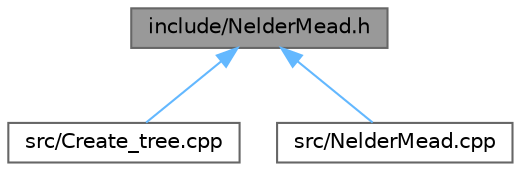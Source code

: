 digraph "include/NelderMead.h"
{
 // LATEX_PDF_SIZE
  bgcolor="transparent";
  edge [fontname=Helvetica,fontsize=10,labelfontname=Helvetica,labelfontsize=10];
  node [fontname=Helvetica,fontsize=10,shape=box,height=0.2,width=0.4];
  Node1 [id="Node000001",label="include/NelderMead.h",height=0.2,width=0.4,color="gray40", fillcolor="grey60", style="filled", fontcolor="black",tooltip="API для работы с деревьями выражений и переменными"];
  Node1 -> Node2 [id="edge1_Node000001_Node000002",dir="back",color="steelblue1",style="solid",tooltip=" "];
  Node2 [id="Node000002",label="src/Create_tree.cpp",height=0.2,width=0.4,color="grey40", fillcolor="white", style="filled",URL="$_create__tree_8cpp.html",tooltip=" "];
  Node1 -> Node3 [id="edge2_Node000001_Node000003",dir="back",color="steelblue1",style="solid",tooltip=" "];
  Node3 [id="Node000003",label="src/NelderMead.cpp",height=0.2,width=0.4,color="grey40", fillcolor="white", style="filled",URL="$_nelder_mead_8cpp.html",tooltip=" "];
}
